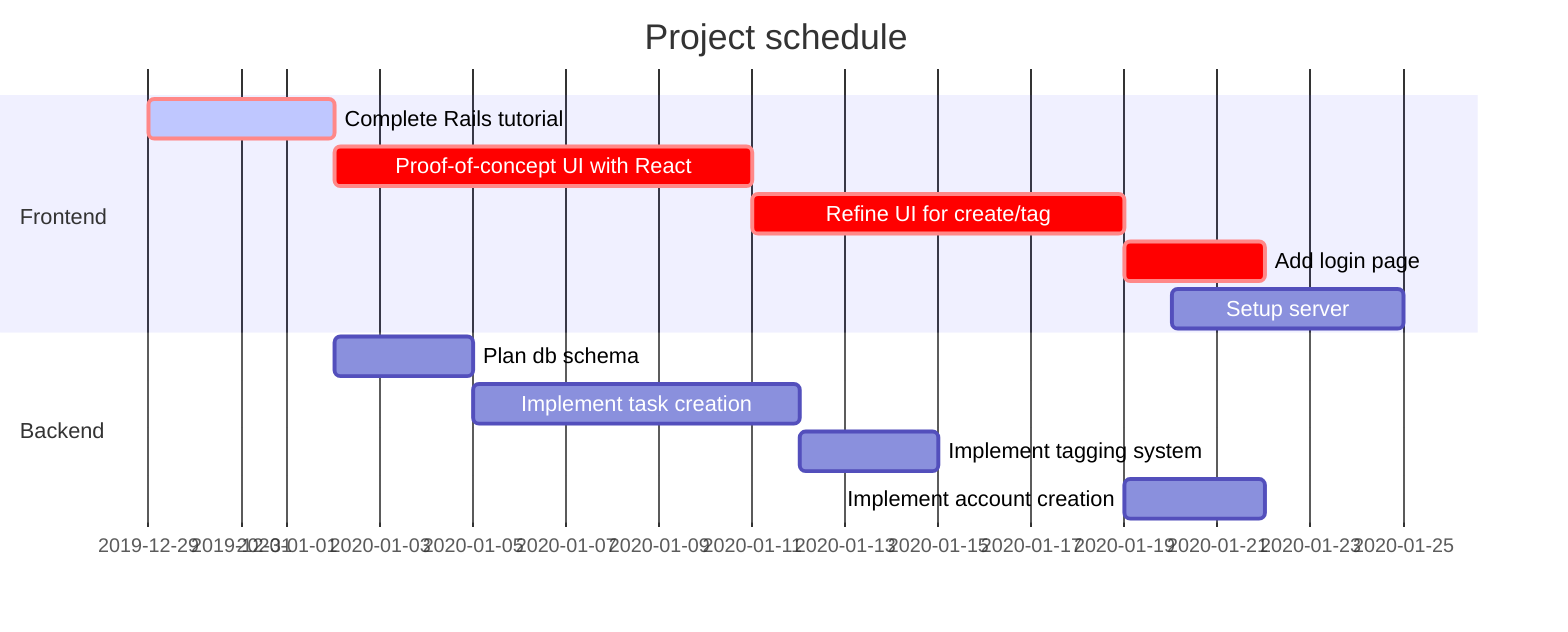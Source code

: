 gantt
   dateFormat  YYYY-MM-DD
   title Project schedule

   %% Documentation here: https://mermaid-js.github.io/mermaid/#/gantt

   section Frontend
   Complete Rails tutorial: crit, active, rails, 2019-12-29, 4d
   Proof-of-concept UI with React: crit, basic, after rails, 9d
   Refine UI for create/tag: crit, refine, after basic, 8d
   Add login page: crit, login, after refine, 3d
   Setup server: 2020-01-20, 5d

   section Backend
   Plan db schema: schema, after rails, 3d
   Implement task creation: create, after schema, 7d
   Implement tagging system: tag, after create, 3d
   Implement account creation: after refine, 3d